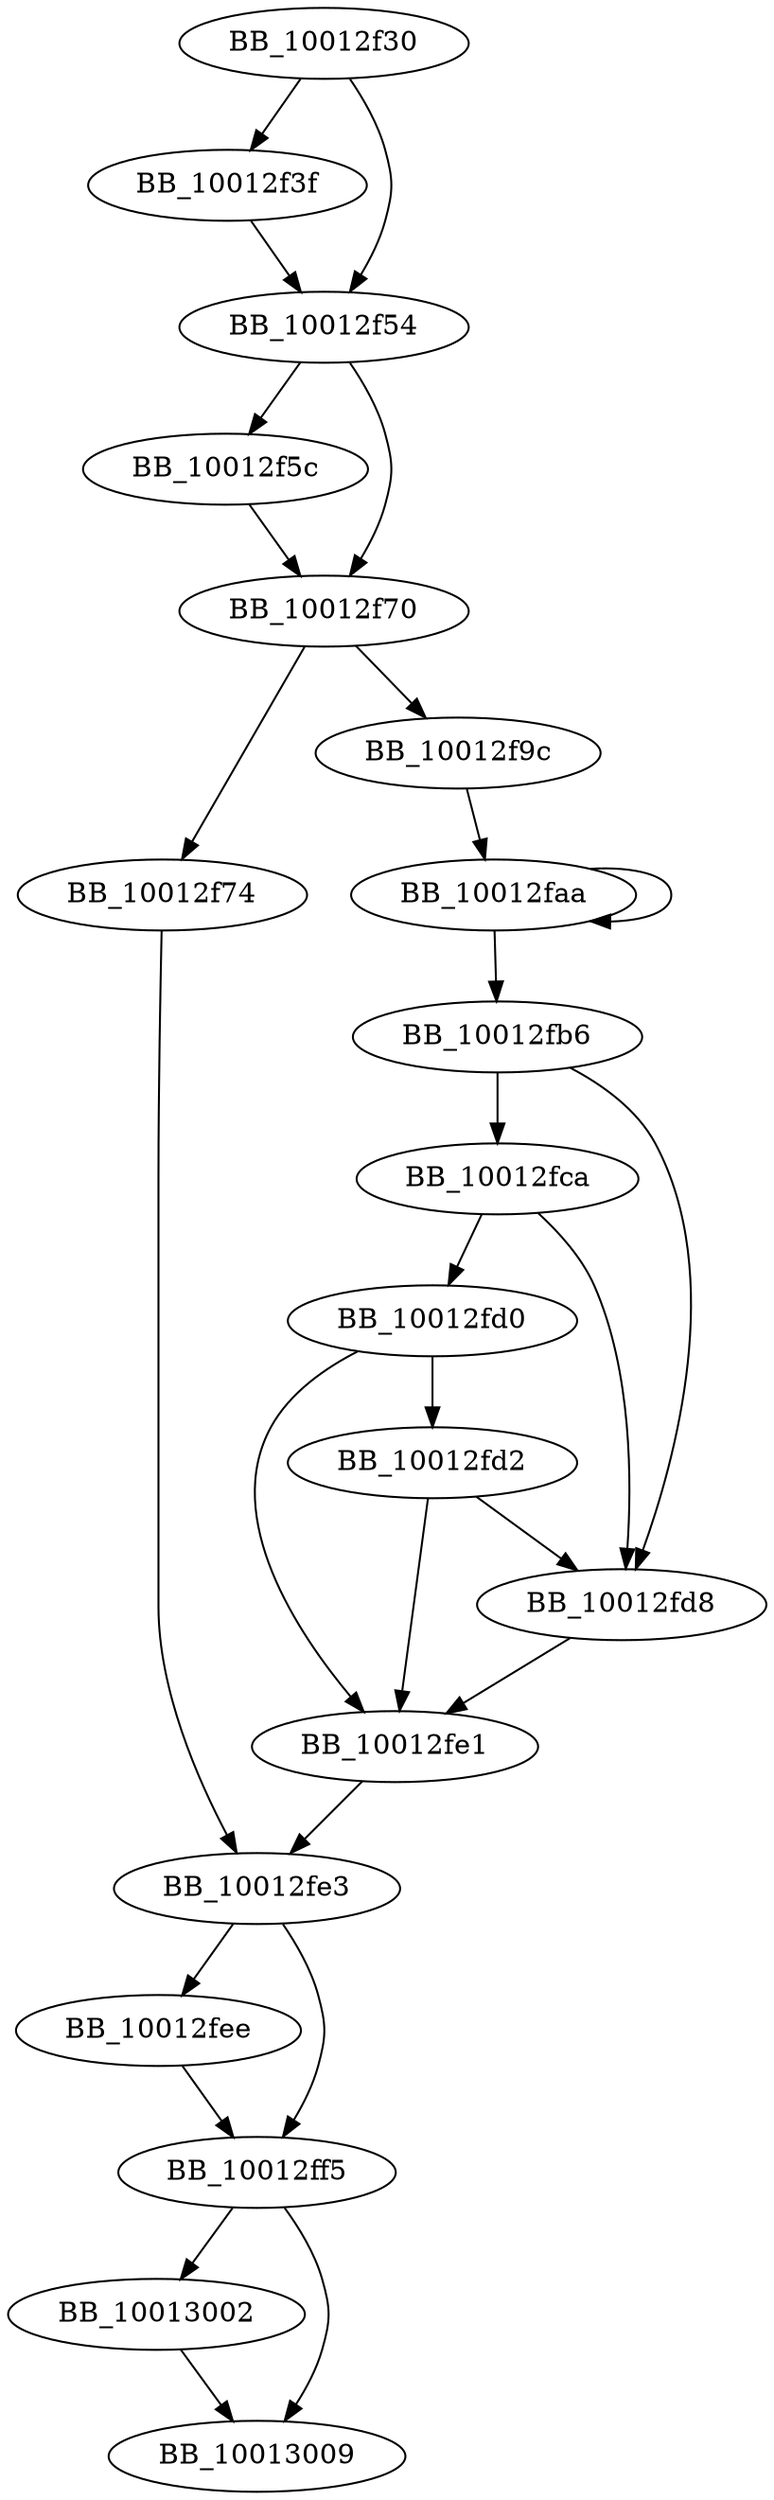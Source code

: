 DiGraph __alldvrm{
BB_10012f30->BB_10012f3f
BB_10012f30->BB_10012f54
BB_10012f3f->BB_10012f54
BB_10012f54->BB_10012f5c
BB_10012f54->BB_10012f70
BB_10012f5c->BB_10012f70
BB_10012f70->BB_10012f74
BB_10012f70->BB_10012f9c
BB_10012f74->BB_10012fe3
BB_10012f9c->BB_10012faa
BB_10012faa->BB_10012faa
BB_10012faa->BB_10012fb6
BB_10012fb6->BB_10012fca
BB_10012fb6->BB_10012fd8
BB_10012fca->BB_10012fd0
BB_10012fca->BB_10012fd8
BB_10012fd0->BB_10012fd2
BB_10012fd0->BB_10012fe1
BB_10012fd2->BB_10012fd8
BB_10012fd2->BB_10012fe1
BB_10012fd8->BB_10012fe1
BB_10012fe1->BB_10012fe3
BB_10012fe3->BB_10012fee
BB_10012fe3->BB_10012ff5
BB_10012fee->BB_10012ff5
BB_10012ff5->BB_10013002
BB_10012ff5->BB_10013009
BB_10013002->BB_10013009
}
